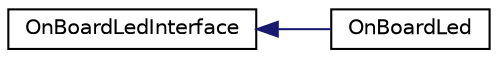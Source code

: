 digraph "Graphical Class Hierarchy"
{
  edge [fontname="Helvetica",fontsize="10",labelfontname="Helvetica",labelfontsize="10"];
  node [fontname="Helvetica",fontsize="10",shape=record];
  rankdir="LR";
  Node1 [label="OnBoardLedInterface",height=0.2,width=0.4,color="black", fillcolor="white", style="filled",URL="$de/dca/classOnBoardLedInterface.html"];
  Node1 -> Node2 [dir="back",color="midnightblue",fontsize="10",style="solid",fontname="Helvetica"];
  Node2 [label="OnBoardLed",height=0.2,width=0.4,color="black", fillcolor="white", style="filled",URL="$dc/dd4/classOnBoardLed.html"];
}
